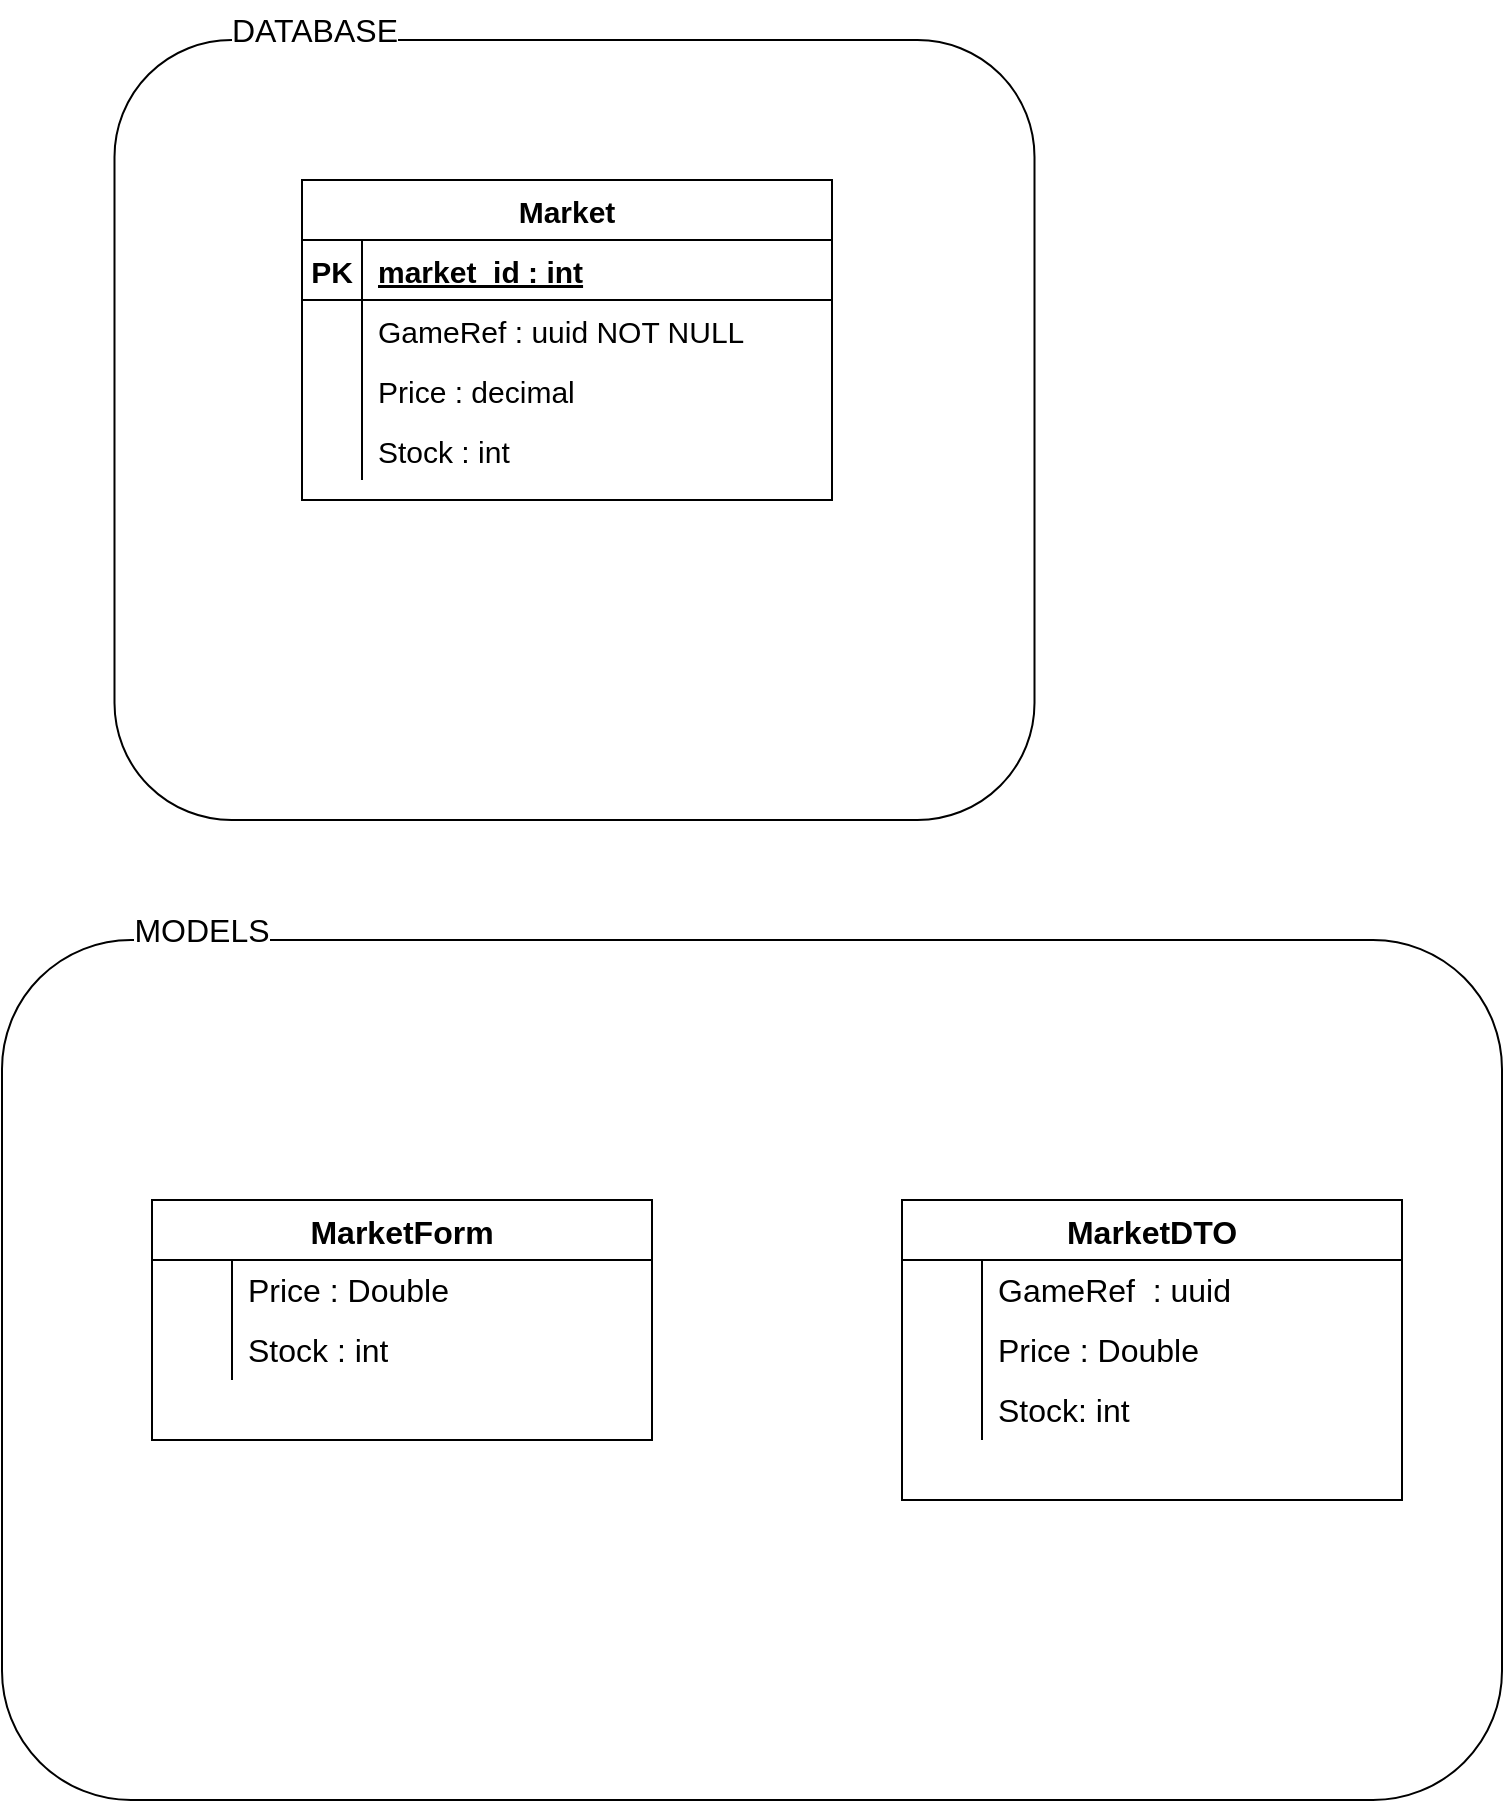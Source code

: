 <mxfile version="18.1.1" type="device"><diagram id="R2lEEEUBdFMjLlhIrx00" name="Page-1"><mxGraphModel dx="973" dy="885" grid="1" gridSize="10" guides="1" tooltips="1" connect="1" arrows="1" fold="1" page="1" pageScale="1" pageWidth="850" pageHeight="1100" math="0" shadow="0" extFonts="Permanent Marker^https://fonts.googleapis.com/css?family=Permanent+Marker"><root><mxCell id="0"/><mxCell id="1" parent="0"/><mxCell id="qGhoLtBQoNQ3Z7wt8SJj-170" value="" style="rounded=1;whiteSpace=wrap;html=1;labelBackgroundColor=#FFFFFF;fontSize=16;fontColor=#000000;fillColor=default;" vertex="1" parent="1"><mxGeometry x="346.25" y="50" width="460" height="390" as="geometry"/></mxCell><mxCell id="qGhoLtBQoNQ3Z7wt8SJj-175" value="" style="rounded=1;whiteSpace=wrap;html=1;labelBackgroundColor=#FFFFFF;fontSize=16;fontColor=#000000;fillColor=default;" vertex="1" parent="1"><mxGeometry x="290" y="500" width="750" height="430" as="geometry"/></mxCell><mxCell id="qGhoLtBQoNQ3Z7wt8SJj-27" value="Market" style="shape=table;startSize=30;container=1;collapsible=1;childLayout=tableLayout;fixedRows=1;rowLines=0;fontStyle=1;align=center;resizeLast=1;labelBackgroundColor=#FFFFFF;fontSize=15;fontColor=#000000;" vertex="1" parent="1"><mxGeometry x="440" y="120" width="265" height="160" as="geometry"/></mxCell><mxCell id="qGhoLtBQoNQ3Z7wt8SJj-28" value="" style="shape=tableRow;horizontal=0;startSize=0;swimlaneHead=0;swimlaneBody=0;fillColor=none;collapsible=0;dropTarget=0;points=[[0,0.5],[1,0.5]];portConstraint=eastwest;top=0;left=0;right=0;bottom=1;labelBackgroundColor=#FFFFFF;fontSize=15;fontColor=#000000;" vertex="1" parent="qGhoLtBQoNQ3Z7wt8SJj-27"><mxGeometry y="30" width="265" height="30" as="geometry"/></mxCell><mxCell id="qGhoLtBQoNQ3Z7wt8SJj-29" value="PK" style="shape=partialRectangle;connectable=0;fillColor=none;top=0;left=0;bottom=0;right=0;fontStyle=1;overflow=hidden;labelBackgroundColor=#FFFFFF;fontSize=15;fontColor=#000000;" vertex="1" parent="qGhoLtBQoNQ3Z7wt8SJj-28"><mxGeometry width="30" height="30" as="geometry"><mxRectangle width="30" height="30" as="alternateBounds"/></mxGeometry></mxCell><mxCell id="qGhoLtBQoNQ3Z7wt8SJj-30" value="market_id : int" style="shape=partialRectangle;connectable=0;fillColor=none;top=0;left=0;bottom=0;right=0;align=left;spacingLeft=6;fontStyle=5;overflow=hidden;labelBackgroundColor=#FFFFFF;fontSize=15;fontColor=#000000;" vertex="1" parent="qGhoLtBQoNQ3Z7wt8SJj-28"><mxGeometry x="30" width="235" height="30" as="geometry"><mxRectangle width="235" height="30" as="alternateBounds"/></mxGeometry></mxCell><mxCell id="qGhoLtBQoNQ3Z7wt8SJj-31" value="" style="shape=tableRow;horizontal=0;startSize=0;swimlaneHead=0;swimlaneBody=0;fillColor=none;collapsible=0;dropTarget=0;points=[[0,0.5],[1,0.5]];portConstraint=eastwest;top=0;left=0;right=0;bottom=0;labelBackgroundColor=#FFFFFF;fontSize=15;fontColor=#000000;" vertex="1" parent="qGhoLtBQoNQ3Z7wt8SJj-27"><mxGeometry y="60" width="265" height="30" as="geometry"/></mxCell><mxCell id="qGhoLtBQoNQ3Z7wt8SJj-32" value="" style="shape=partialRectangle;connectable=0;fillColor=none;top=0;left=0;bottom=0;right=0;editable=1;overflow=hidden;labelBackgroundColor=#FFFFFF;fontSize=15;fontColor=#000000;fontStyle=1" vertex="1" parent="qGhoLtBQoNQ3Z7wt8SJj-31"><mxGeometry width="30" height="30" as="geometry"><mxRectangle width="30" height="30" as="alternateBounds"/></mxGeometry></mxCell><mxCell id="qGhoLtBQoNQ3Z7wt8SJj-33" value="GameRef : uuid NOT NULL" style="shape=partialRectangle;connectable=0;fillColor=none;top=0;left=0;bottom=0;right=0;align=left;spacingLeft=6;overflow=hidden;labelBackgroundColor=#FFFFFF;fontSize=15;fontColor=#000000;" vertex="1" parent="qGhoLtBQoNQ3Z7wt8SJj-31"><mxGeometry x="30" width="235" height="30" as="geometry"><mxRectangle width="235" height="30" as="alternateBounds"/></mxGeometry></mxCell><mxCell id="qGhoLtBQoNQ3Z7wt8SJj-186" style="shape=tableRow;horizontal=0;startSize=0;swimlaneHead=0;swimlaneBody=0;fillColor=none;collapsible=0;dropTarget=0;points=[[0,0.5],[1,0.5]];portConstraint=eastwest;top=0;left=0;right=0;bottom=0;labelBackgroundColor=#FFFFFF;fontSize=15;fontColor=#000000;" vertex="1" parent="qGhoLtBQoNQ3Z7wt8SJj-27"><mxGeometry y="90" width="265" height="30" as="geometry"/></mxCell><mxCell id="qGhoLtBQoNQ3Z7wt8SJj-187" style="shape=partialRectangle;connectable=0;fillColor=none;top=0;left=0;bottom=0;right=0;editable=1;overflow=hidden;labelBackgroundColor=#FFFFFF;fontSize=15;fontColor=#000000;fontStyle=1" vertex="1" parent="qGhoLtBQoNQ3Z7wt8SJj-186"><mxGeometry width="30" height="30" as="geometry"><mxRectangle width="30" height="30" as="alternateBounds"/></mxGeometry></mxCell><mxCell id="qGhoLtBQoNQ3Z7wt8SJj-188" value="Price : decimal " style="shape=partialRectangle;connectable=0;fillColor=none;top=0;left=0;bottom=0;right=0;align=left;spacingLeft=6;overflow=hidden;labelBackgroundColor=#FFFFFF;fontSize=15;fontColor=#000000;" vertex="1" parent="qGhoLtBQoNQ3Z7wt8SJj-186"><mxGeometry x="30" width="235" height="30" as="geometry"><mxRectangle width="235" height="30" as="alternateBounds"/></mxGeometry></mxCell><mxCell id="qGhoLtBQoNQ3Z7wt8SJj-189" style="shape=tableRow;horizontal=0;startSize=0;swimlaneHead=0;swimlaneBody=0;fillColor=none;collapsible=0;dropTarget=0;points=[[0,0.5],[1,0.5]];portConstraint=eastwest;top=0;left=0;right=0;bottom=0;labelBackgroundColor=#FFFFFF;fontSize=15;fontColor=#000000;" vertex="1" parent="qGhoLtBQoNQ3Z7wt8SJj-27"><mxGeometry y="120" width="265" height="30" as="geometry"/></mxCell><mxCell id="qGhoLtBQoNQ3Z7wt8SJj-190" style="shape=partialRectangle;connectable=0;fillColor=none;top=0;left=0;bottom=0;right=0;editable=1;overflow=hidden;labelBackgroundColor=#FFFFFF;fontSize=15;fontColor=#000000;fontStyle=1" vertex="1" parent="qGhoLtBQoNQ3Z7wt8SJj-189"><mxGeometry width="30" height="30" as="geometry"><mxRectangle width="30" height="30" as="alternateBounds"/></mxGeometry></mxCell><mxCell id="qGhoLtBQoNQ3Z7wt8SJj-191" value="Stock : int" style="shape=partialRectangle;connectable=0;fillColor=none;top=0;left=0;bottom=0;right=0;align=left;spacingLeft=6;overflow=hidden;labelBackgroundColor=#FFFFFF;fontSize=15;fontColor=#000000;" vertex="1" parent="qGhoLtBQoNQ3Z7wt8SJj-189"><mxGeometry x="30" width="235" height="30" as="geometry"><mxRectangle width="235" height="30" as="alternateBounds"/></mxGeometry></mxCell><mxCell id="qGhoLtBQoNQ3Z7wt8SJj-127" value="MarketForm" style="shape=table;startSize=30;container=1;collapsible=0;childLayout=tableLayout;fixedRows=1;rowLines=0;fontStyle=1;labelBackgroundColor=#FFFFFF;fontSize=16;fontColor=#000000;" vertex="1" parent="1"><mxGeometry x="365" y="630" width="250" height="120" as="geometry"/></mxCell><mxCell id="qGhoLtBQoNQ3Z7wt8SJj-128" value="" style="shape=tableRow;horizontal=0;startSize=0;swimlaneHead=0;swimlaneBody=0;top=0;left=0;bottom=0;right=0;collapsible=0;dropTarget=0;fillColor=none;points=[[0,0.5],[1,0.5]];portConstraint=eastwest;labelBackgroundColor=#FFFFFF;fontSize=16;fontColor=#000000;" vertex="1" parent="qGhoLtBQoNQ3Z7wt8SJj-127"><mxGeometry y="30" width="250" height="30" as="geometry"/></mxCell><mxCell id="qGhoLtBQoNQ3Z7wt8SJj-129" value="" style="shape=partialRectangle;html=1;whiteSpace=wrap;connectable=0;fillColor=none;top=0;left=0;bottom=0;right=0;overflow=hidden;pointerEvents=1;labelBackgroundColor=#FFFFFF;fontSize=16;fontColor=#000000;" vertex="1" parent="qGhoLtBQoNQ3Z7wt8SJj-128"><mxGeometry width="40" height="30" as="geometry"><mxRectangle width="40" height="30" as="alternateBounds"/></mxGeometry></mxCell><mxCell id="qGhoLtBQoNQ3Z7wt8SJj-130" value="Price : Double" style="shape=partialRectangle;html=1;whiteSpace=wrap;connectable=0;fillColor=none;top=0;left=0;bottom=0;right=0;align=left;spacingLeft=6;overflow=hidden;labelBackgroundColor=#FFFFFF;fontSize=16;fontColor=#000000;" vertex="1" parent="qGhoLtBQoNQ3Z7wt8SJj-128"><mxGeometry x="40" width="210" height="30" as="geometry"><mxRectangle width="210" height="30" as="alternateBounds"/></mxGeometry></mxCell><mxCell id="qGhoLtBQoNQ3Z7wt8SJj-131" value="" style="shape=tableRow;horizontal=0;startSize=0;swimlaneHead=0;swimlaneBody=0;top=0;left=0;bottom=0;right=0;collapsible=0;dropTarget=0;fillColor=none;points=[[0,0.5],[1,0.5]];portConstraint=eastwest;labelBackgroundColor=#FFFFFF;fontSize=16;fontColor=#000000;" vertex="1" parent="qGhoLtBQoNQ3Z7wt8SJj-127"><mxGeometry y="60" width="250" height="30" as="geometry"/></mxCell><mxCell id="qGhoLtBQoNQ3Z7wt8SJj-132" value="" style="shape=partialRectangle;html=1;whiteSpace=wrap;connectable=0;fillColor=none;top=0;left=0;bottom=0;right=0;overflow=hidden;labelBackgroundColor=#FFFFFF;fontSize=16;fontColor=#000000;" vertex="1" parent="qGhoLtBQoNQ3Z7wt8SJj-131"><mxGeometry width="40" height="30" as="geometry"><mxRectangle width="40" height="30" as="alternateBounds"/></mxGeometry></mxCell><mxCell id="qGhoLtBQoNQ3Z7wt8SJj-133" value="Stock : int" style="shape=partialRectangle;html=1;whiteSpace=wrap;connectable=0;fillColor=none;top=0;left=0;bottom=0;right=0;align=left;spacingLeft=6;overflow=hidden;labelBackgroundColor=#FFFFFF;fontSize=16;fontColor=#000000;" vertex="1" parent="qGhoLtBQoNQ3Z7wt8SJj-131"><mxGeometry x="40" width="210" height="30" as="geometry"><mxRectangle width="210" height="30" as="alternateBounds"/></mxGeometry></mxCell><mxCell id="qGhoLtBQoNQ3Z7wt8SJj-157" value="MarketDTO" style="shape=table;startSize=30;container=1;collapsible=0;childLayout=tableLayout;fixedRows=1;rowLines=0;fontStyle=1;labelBackgroundColor=#FFFFFF;fontSize=16;fontColor=#000000;" vertex="1" parent="1"><mxGeometry x="740" y="630" width="250" height="150" as="geometry"/></mxCell><mxCell id="qGhoLtBQoNQ3Z7wt8SJj-167" style="shape=tableRow;horizontal=0;startSize=0;swimlaneHead=0;swimlaneBody=0;top=0;left=0;bottom=0;right=0;collapsible=0;dropTarget=0;fillColor=none;points=[[0,0.5],[1,0.5]];portConstraint=eastwest;labelBackgroundColor=#FFFFFF;fontSize=16;fontColor=#000000;" vertex="1" parent="qGhoLtBQoNQ3Z7wt8SJj-157"><mxGeometry y="30" width="250" height="30" as="geometry"/></mxCell><mxCell id="qGhoLtBQoNQ3Z7wt8SJj-168" style="shape=partialRectangle;html=1;whiteSpace=wrap;connectable=0;fillColor=none;top=0;left=0;bottom=0;right=0;overflow=hidden;pointerEvents=1;labelBackgroundColor=#FFFFFF;fontSize=16;fontColor=#000000;" vertex="1" parent="qGhoLtBQoNQ3Z7wt8SJj-167"><mxGeometry width="40" height="30" as="geometry"><mxRectangle width="40" height="30" as="alternateBounds"/></mxGeometry></mxCell><mxCell id="qGhoLtBQoNQ3Z7wt8SJj-169" value="GameRef&amp;nbsp; : uuid" style="shape=partialRectangle;html=1;whiteSpace=wrap;connectable=0;fillColor=none;top=0;left=0;bottom=0;right=0;align=left;spacingLeft=6;overflow=hidden;labelBackgroundColor=#FFFFFF;fontSize=16;fontColor=#000000;" vertex="1" parent="qGhoLtBQoNQ3Z7wt8SJj-167"><mxGeometry x="40" width="210" height="30" as="geometry"><mxRectangle width="210" height="30" as="alternateBounds"/></mxGeometry></mxCell><mxCell id="qGhoLtBQoNQ3Z7wt8SJj-158" value="" style="shape=tableRow;horizontal=0;startSize=0;swimlaneHead=0;swimlaneBody=0;top=0;left=0;bottom=0;right=0;collapsible=0;dropTarget=0;fillColor=none;points=[[0,0.5],[1,0.5]];portConstraint=eastwest;labelBackgroundColor=#FFFFFF;fontSize=16;fontColor=#000000;" vertex="1" parent="qGhoLtBQoNQ3Z7wt8SJj-157"><mxGeometry y="60" width="250" height="30" as="geometry"/></mxCell><mxCell id="qGhoLtBQoNQ3Z7wt8SJj-159" value="" style="shape=partialRectangle;html=1;whiteSpace=wrap;connectable=0;fillColor=none;top=0;left=0;bottom=0;right=0;overflow=hidden;pointerEvents=1;labelBackgroundColor=#FFFFFF;fontSize=16;fontColor=#000000;" vertex="1" parent="qGhoLtBQoNQ3Z7wt8SJj-158"><mxGeometry width="40" height="30" as="geometry"><mxRectangle width="40" height="30" as="alternateBounds"/></mxGeometry></mxCell><mxCell id="qGhoLtBQoNQ3Z7wt8SJj-160" value="Price : Double" style="shape=partialRectangle;html=1;whiteSpace=wrap;connectable=0;fillColor=none;top=0;left=0;bottom=0;right=0;align=left;spacingLeft=6;overflow=hidden;labelBackgroundColor=#FFFFFF;fontSize=16;fontColor=#000000;" vertex="1" parent="qGhoLtBQoNQ3Z7wt8SJj-158"><mxGeometry x="40" width="210" height="30" as="geometry"><mxRectangle width="210" height="30" as="alternateBounds"/></mxGeometry></mxCell><mxCell id="qGhoLtBQoNQ3Z7wt8SJj-180" style="shape=tableRow;horizontal=0;startSize=0;swimlaneHead=0;swimlaneBody=0;top=0;left=0;bottom=0;right=0;collapsible=0;dropTarget=0;fillColor=none;points=[[0,0.5],[1,0.5]];portConstraint=eastwest;labelBackgroundColor=#FFFFFF;fontSize=16;fontColor=#000000;" vertex="1" parent="qGhoLtBQoNQ3Z7wt8SJj-157"><mxGeometry y="90" width="250" height="30" as="geometry"/></mxCell><mxCell id="qGhoLtBQoNQ3Z7wt8SJj-181" style="shape=partialRectangle;html=1;whiteSpace=wrap;connectable=0;fillColor=none;top=0;left=0;bottom=0;right=0;overflow=hidden;pointerEvents=1;labelBackgroundColor=#FFFFFF;fontSize=16;fontColor=#000000;" vertex="1" parent="qGhoLtBQoNQ3Z7wt8SJj-180"><mxGeometry width="40" height="30" as="geometry"><mxRectangle width="40" height="30" as="alternateBounds"/></mxGeometry></mxCell><mxCell id="qGhoLtBQoNQ3Z7wt8SJj-182" value="Stock: int" style="shape=partialRectangle;html=1;whiteSpace=wrap;connectable=0;fillColor=none;top=0;left=0;bottom=0;right=0;align=left;spacingLeft=6;overflow=hidden;labelBackgroundColor=#FFFFFF;fontSize=16;fontColor=#000000;" vertex="1" parent="qGhoLtBQoNQ3Z7wt8SJj-180"><mxGeometry x="40" width="210" height="30" as="geometry"><mxRectangle width="210" height="30" as="alternateBounds"/></mxGeometry></mxCell><mxCell id="qGhoLtBQoNQ3Z7wt8SJj-171" value="DATABASE" style="text;html=1;strokeColor=none;fillColor=none;align=center;verticalAlign=middle;whiteSpace=wrap;rounded=0;labelBackgroundColor=#FFFFFF;fontSize=16;fontColor=#000000;" vertex="1" parent="1"><mxGeometry x="360" y="30" width="172.5" height="30" as="geometry"/></mxCell><mxCell id="qGhoLtBQoNQ3Z7wt8SJj-176" value="MODELS" style="text;html=1;strokeColor=none;fillColor=none;align=center;verticalAlign=middle;whiteSpace=wrap;rounded=0;labelBackgroundColor=#FFFFFF;fontSize=16;fontColor=#000000;" vertex="1" parent="1"><mxGeometry x="360" y="480" width="60" height="30" as="geometry"/></mxCell></root></mxGraphModel></diagram></mxfile>